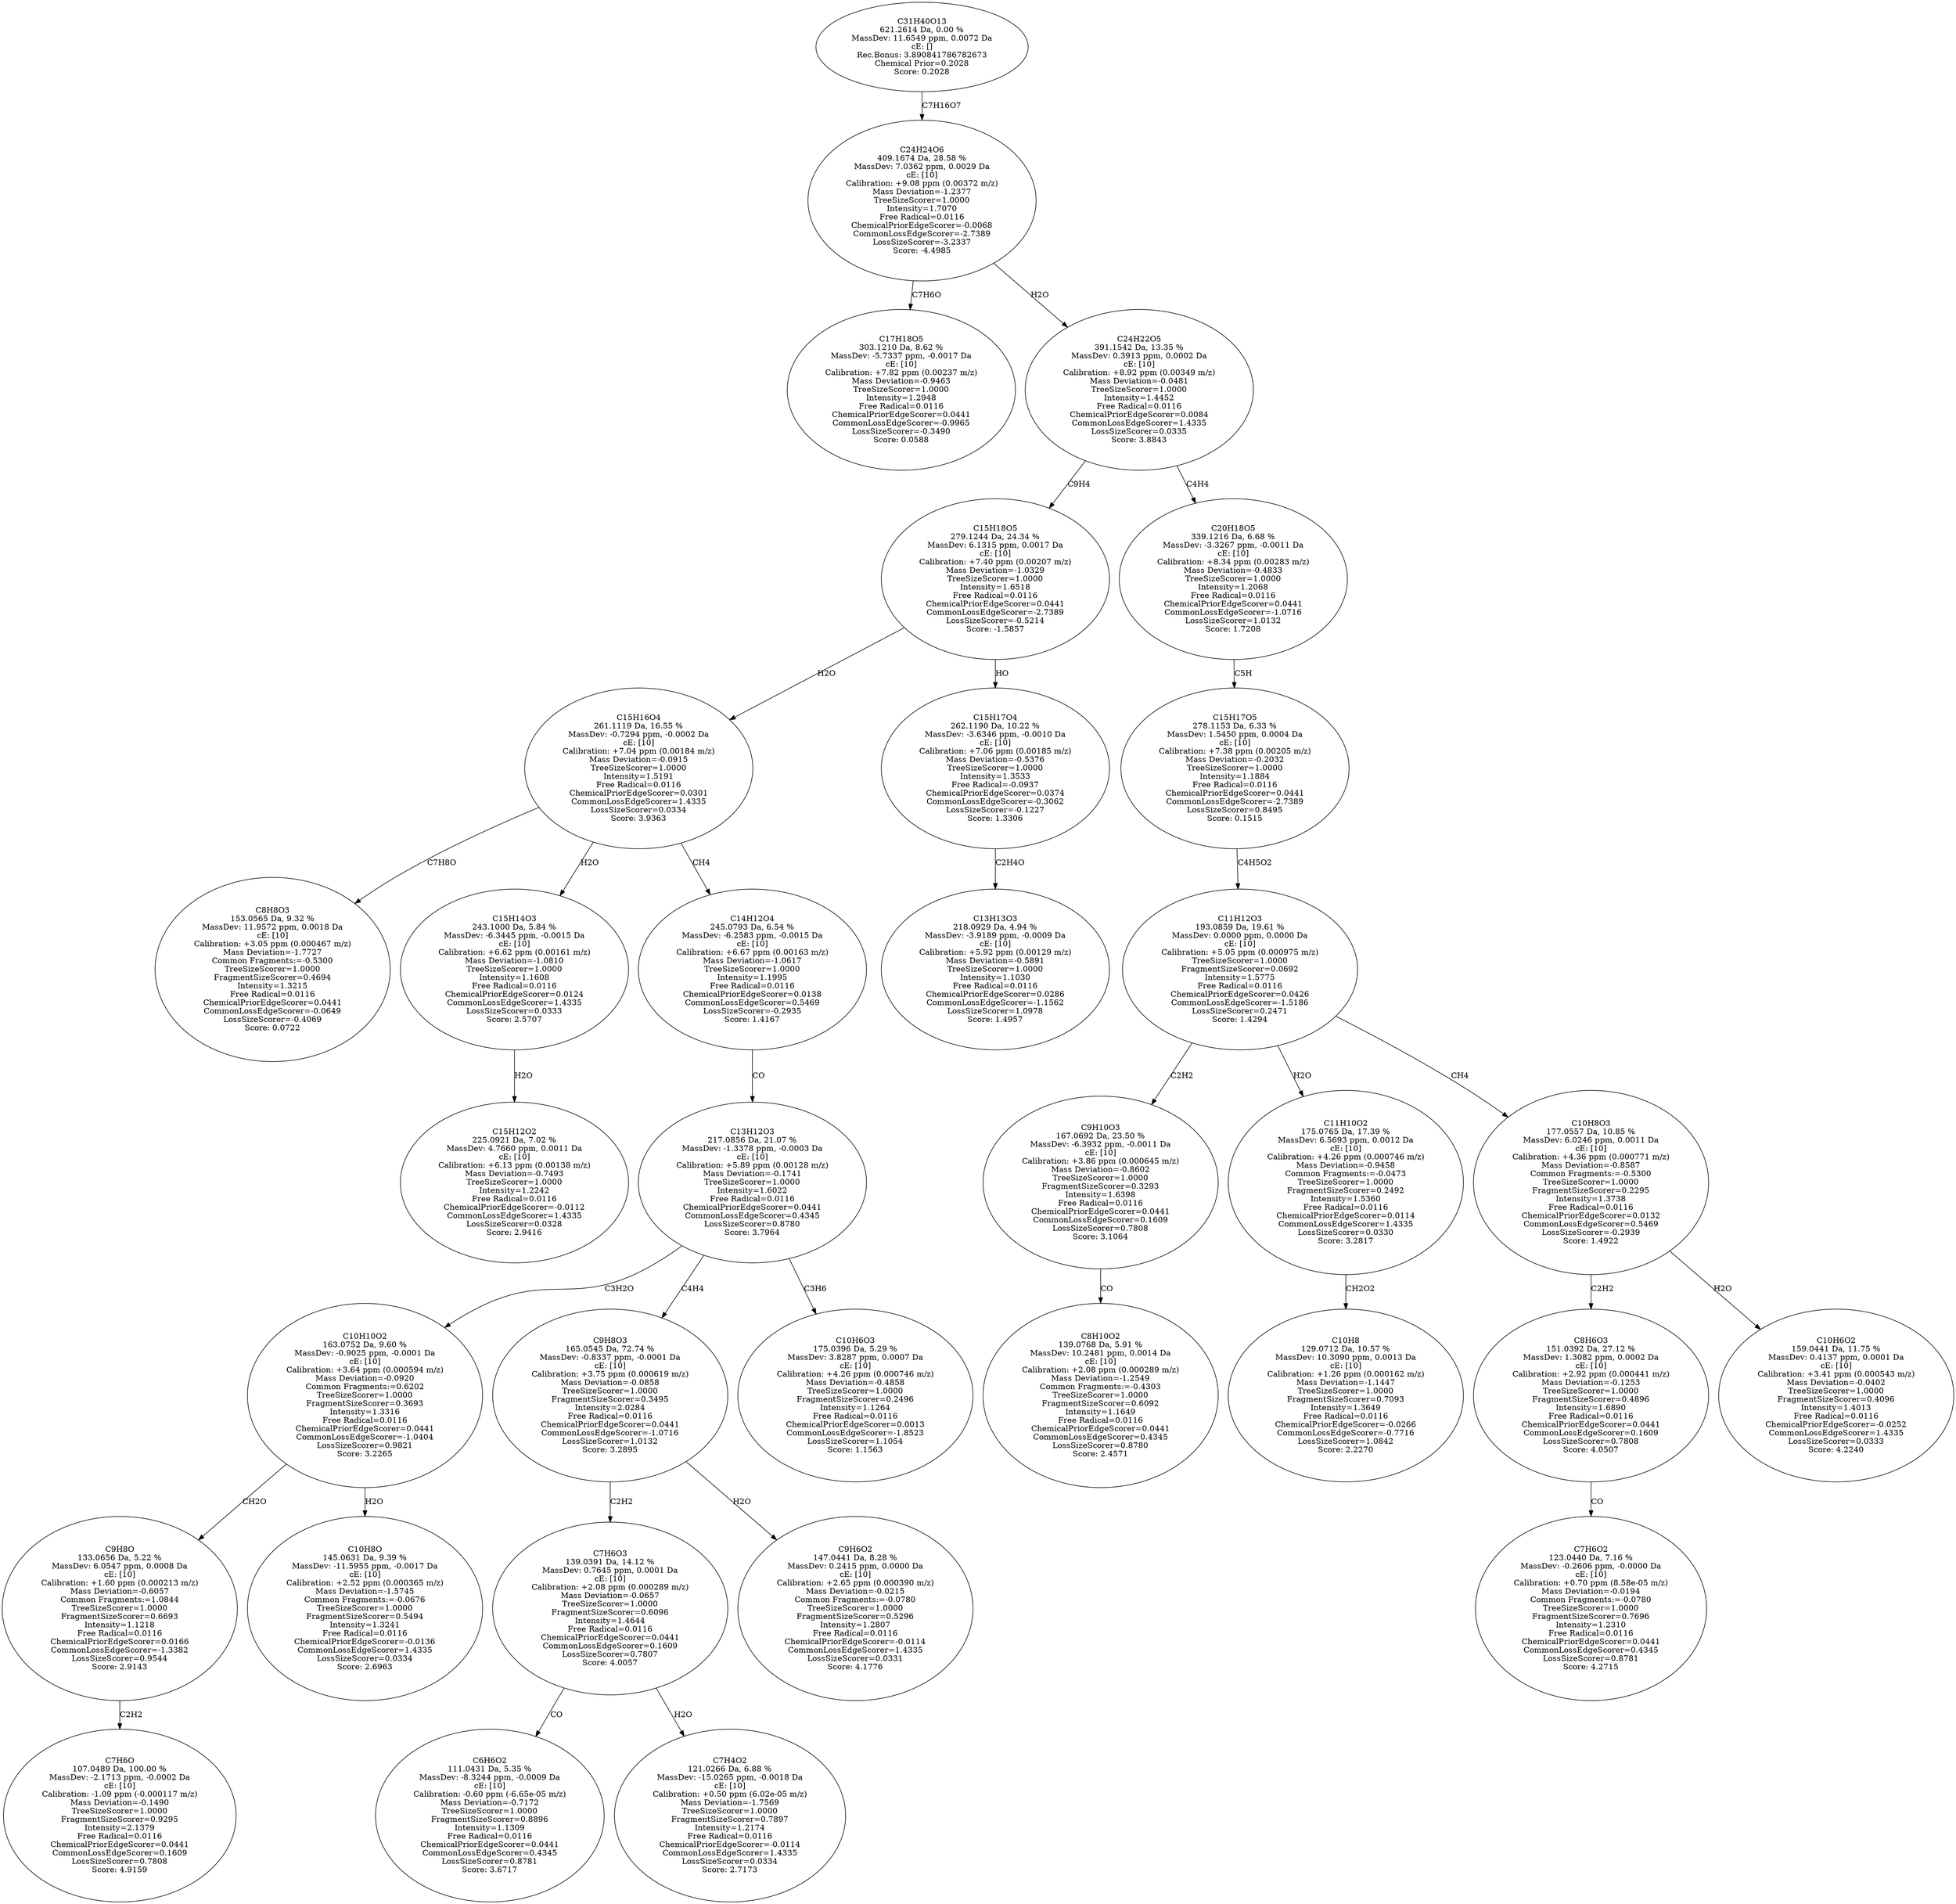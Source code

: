 strict digraph {
v1 [label="C17H18O5\n303.1210 Da, 8.62 %\nMassDev: -5.7337 ppm, -0.0017 Da\ncE: [10]\nCalibration: +7.82 ppm (0.00237 m/z)\nMass Deviation=-0.9463\nTreeSizeScorer=1.0000\nIntensity=1.2948\nFree Radical=0.0116\nChemicalPriorEdgeScorer=0.0441\nCommonLossEdgeScorer=-0.9965\nLossSizeScorer=-0.3490\nScore: 0.0588"];
v2 [label="C8H8O3\n153.0565 Da, 9.32 %\nMassDev: 11.9572 ppm, 0.0018 Da\ncE: [10]\nCalibration: +3.05 ppm (0.000467 m/z)\nMass Deviation=-1.7727\nCommon Fragments:=-0.5300\nTreeSizeScorer=1.0000\nFragmentSizeScorer=0.4694\nIntensity=1.3215\nFree Radical=0.0116\nChemicalPriorEdgeScorer=0.0441\nCommonLossEdgeScorer=-0.0649\nLossSizeScorer=-0.4069\nScore: 0.0722"];
v3 [label="C15H12O2\n225.0921 Da, 7.02 %\nMassDev: 4.7660 ppm, 0.0011 Da\ncE: [10]\nCalibration: +6.13 ppm (0.00138 m/z)\nMass Deviation=-0.7493\nTreeSizeScorer=1.0000\nIntensity=1.2242\nFree Radical=0.0116\nChemicalPriorEdgeScorer=-0.0112\nCommonLossEdgeScorer=1.4335\nLossSizeScorer=0.0328\nScore: 2.9416"];
v4 [label="C15H14O3\n243.1000 Da, 5.84 %\nMassDev: -6.3445 ppm, -0.0015 Da\ncE: [10]\nCalibration: +6.62 ppm (0.00161 m/z)\nMass Deviation=-1.0810\nTreeSizeScorer=1.0000\nIntensity=1.1608\nFree Radical=0.0116\nChemicalPriorEdgeScorer=0.0124\nCommonLossEdgeScorer=1.4335\nLossSizeScorer=0.0333\nScore: 2.5707"];
v5 [label="C7H6O\n107.0489 Da, 100.00 %\nMassDev: -2.1713 ppm, -0.0002 Da\ncE: [10]\nCalibration: -1.09 ppm (-0.000117 m/z)\nMass Deviation=-0.1490\nTreeSizeScorer=1.0000\nFragmentSizeScorer=0.9295\nIntensity=2.1379\nFree Radical=0.0116\nChemicalPriorEdgeScorer=0.0441\nCommonLossEdgeScorer=0.1609\nLossSizeScorer=0.7808\nScore: 4.9159"];
v6 [label="C9H8O\n133.0656 Da, 5.22 %\nMassDev: 6.0547 ppm, 0.0008 Da\ncE: [10]\nCalibration: +1.60 ppm (0.000213 m/z)\nMass Deviation=-0.6057\nCommon Fragments:=1.0844\nTreeSizeScorer=1.0000\nFragmentSizeScorer=0.6693\nIntensity=1.1218\nFree Radical=0.0116\nChemicalPriorEdgeScorer=0.0166\nCommonLossEdgeScorer=-1.3382\nLossSizeScorer=0.9544\nScore: 2.9143"];
v7 [label="C10H8O\n145.0631 Da, 9.39 %\nMassDev: -11.5955 ppm, -0.0017 Da\ncE: [10]\nCalibration: +2.52 ppm (0.000365 m/z)\nMass Deviation=-1.5745\nCommon Fragments:=-0.0676\nTreeSizeScorer=1.0000\nFragmentSizeScorer=0.5494\nIntensity=1.3241\nFree Radical=0.0116\nChemicalPriorEdgeScorer=-0.0136\nCommonLossEdgeScorer=1.4335\nLossSizeScorer=0.0334\nScore: 2.6963"];
v8 [label="C10H10O2\n163.0752 Da, 9.60 %\nMassDev: -0.9025 ppm, -0.0001 Da\ncE: [10]\nCalibration: +3.64 ppm (0.000594 m/z)\nMass Deviation=-0.0920\nCommon Fragments:=0.6202\nTreeSizeScorer=1.0000\nFragmentSizeScorer=0.3693\nIntensity=1.3316\nFree Radical=0.0116\nChemicalPriorEdgeScorer=0.0441\nCommonLossEdgeScorer=-1.0404\nLossSizeScorer=0.9821\nScore: 3.2265"];
v9 [label="C6H6O2\n111.0431 Da, 5.35 %\nMassDev: -8.3244 ppm, -0.0009 Da\ncE: [10]\nCalibration: -0.60 ppm (-6.65e-05 m/z)\nMass Deviation=-0.7172\nTreeSizeScorer=1.0000\nFragmentSizeScorer=0.8896\nIntensity=1.1309\nFree Radical=0.0116\nChemicalPriorEdgeScorer=0.0441\nCommonLossEdgeScorer=0.4345\nLossSizeScorer=0.8781\nScore: 3.6717"];
v10 [label="C7H4O2\n121.0266 Da, 6.88 %\nMassDev: -15.0265 ppm, -0.0018 Da\ncE: [10]\nCalibration: +0.50 ppm (6.02e-05 m/z)\nMass Deviation=-1.7569\nTreeSizeScorer=1.0000\nFragmentSizeScorer=0.7897\nIntensity=1.2174\nFree Radical=0.0116\nChemicalPriorEdgeScorer=-0.0114\nCommonLossEdgeScorer=1.4335\nLossSizeScorer=0.0334\nScore: 2.7173"];
v11 [label="C7H6O3\n139.0391 Da, 14.12 %\nMassDev: 0.7645 ppm, 0.0001 Da\ncE: [10]\nCalibration: +2.08 ppm (0.000289 m/z)\nMass Deviation=-0.0657\nTreeSizeScorer=1.0000\nFragmentSizeScorer=0.6096\nIntensity=1.4644\nFree Radical=0.0116\nChemicalPriorEdgeScorer=0.0441\nCommonLossEdgeScorer=0.1609\nLossSizeScorer=0.7807\nScore: 4.0057"];
v12 [label="C9H6O2\n147.0441 Da, 8.28 %\nMassDev: 0.2415 ppm, 0.0000 Da\ncE: [10]\nCalibration: +2.65 ppm (0.000390 m/z)\nMass Deviation=-0.0215\nCommon Fragments:=-0.0780\nTreeSizeScorer=1.0000\nFragmentSizeScorer=0.5296\nIntensity=1.2807\nFree Radical=0.0116\nChemicalPriorEdgeScorer=-0.0114\nCommonLossEdgeScorer=1.4335\nLossSizeScorer=0.0331\nScore: 4.1776"];
v13 [label="C9H8O3\n165.0545 Da, 72.74 %\nMassDev: -0.8337 ppm, -0.0001 Da\ncE: [10]\nCalibration: +3.75 ppm (0.000619 m/z)\nMass Deviation=-0.0858\nTreeSizeScorer=1.0000\nFragmentSizeScorer=0.3495\nIntensity=2.0284\nFree Radical=0.0116\nChemicalPriorEdgeScorer=0.0441\nCommonLossEdgeScorer=-1.0716\nLossSizeScorer=1.0132\nScore: 3.2895"];
v14 [label="C10H6O3\n175.0396 Da, 5.29 %\nMassDev: 3.8287 ppm, 0.0007 Da\ncE: [10]\nCalibration: +4.26 ppm (0.000746 m/z)\nMass Deviation=-0.4858\nTreeSizeScorer=1.0000\nFragmentSizeScorer=0.2496\nIntensity=1.1264\nFree Radical=0.0116\nChemicalPriorEdgeScorer=0.0013\nCommonLossEdgeScorer=-1.8523\nLossSizeScorer=1.1054\nScore: 1.1563"];
v15 [label="C13H12O3\n217.0856 Da, 21.07 %\nMassDev: -1.3378 ppm, -0.0003 Da\ncE: [10]\nCalibration: +5.89 ppm (0.00128 m/z)\nMass Deviation=-0.1741\nTreeSizeScorer=1.0000\nIntensity=1.6022\nFree Radical=0.0116\nChemicalPriorEdgeScorer=0.0441\nCommonLossEdgeScorer=0.4345\nLossSizeScorer=0.8780\nScore: 3.7964"];
v16 [label="C14H12O4\n245.0793 Da, 6.54 %\nMassDev: -6.2583 ppm, -0.0015 Da\ncE: [10]\nCalibration: +6.67 ppm (0.00163 m/z)\nMass Deviation=-1.0617\nTreeSizeScorer=1.0000\nIntensity=1.1995\nFree Radical=0.0116\nChemicalPriorEdgeScorer=0.0138\nCommonLossEdgeScorer=0.5469\nLossSizeScorer=-0.2935\nScore: 1.4167"];
v17 [label="C15H16O4\n261.1119 Da, 16.55 %\nMassDev: -0.7294 ppm, -0.0002 Da\ncE: [10]\nCalibration: +7.04 ppm (0.00184 m/z)\nMass Deviation=-0.0915\nTreeSizeScorer=1.0000\nIntensity=1.5191\nFree Radical=0.0116\nChemicalPriorEdgeScorer=0.0301\nCommonLossEdgeScorer=1.4335\nLossSizeScorer=0.0334\nScore: 3.9363"];
v18 [label="C13H13O3\n218.0929 Da, 4.94 %\nMassDev: -3.9189 ppm, -0.0009 Da\ncE: [10]\nCalibration: +5.92 ppm (0.00129 m/z)\nMass Deviation=-0.5891\nTreeSizeScorer=1.0000\nIntensity=1.1030\nFree Radical=0.0116\nChemicalPriorEdgeScorer=0.0286\nCommonLossEdgeScorer=-1.1562\nLossSizeScorer=1.0978\nScore: 1.4957"];
v19 [label="C15H17O4\n262.1190 Da, 10.22 %\nMassDev: -3.6346 ppm, -0.0010 Da\ncE: [10]\nCalibration: +7.06 ppm (0.00185 m/z)\nMass Deviation=-0.5376\nTreeSizeScorer=1.0000\nIntensity=1.3533\nFree Radical=-0.0937\nChemicalPriorEdgeScorer=0.0374\nCommonLossEdgeScorer=-0.3062\nLossSizeScorer=-0.1227\nScore: 1.3306"];
v20 [label="C15H18O5\n279.1244 Da, 24.34 %\nMassDev: 6.1315 ppm, 0.0017 Da\ncE: [10]\nCalibration: +7.40 ppm (0.00207 m/z)\nMass Deviation=-1.0329\nTreeSizeScorer=1.0000\nIntensity=1.6518\nFree Radical=0.0116\nChemicalPriorEdgeScorer=0.0441\nCommonLossEdgeScorer=-2.7389\nLossSizeScorer=-0.5214\nScore: -1.5857"];
v21 [label="C8H10O2\n139.0768 Da, 5.91 %\nMassDev: 10.2481 ppm, 0.0014 Da\ncE: [10]\nCalibration: +2.08 ppm (0.000289 m/z)\nMass Deviation=-1.2549\nCommon Fragments:=-0.4303\nTreeSizeScorer=1.0000\nFragmentSizeScorer=0.6092\nIntensity=1.1649\nFree Radical=0.0116\nChemicalPriorEdgeScorer=0.0441\nCommonLossEdgeScorer=0.4345\nLossSizeScorer=0.8780\nScore: 2.4571"];
v22 [label="C9H10O3\n167.0692 Da, 23.50 %\nMassDev: -6.3932 ppm, -0.0011 Da\ncE: [10]\nCalibration: +3.86 ppm (0.000645 m/z)\nMass Deviation=-0.8602\nTreeSizeScorer=1.0000\nFragmentSizeScorer=0.3293\nIntensity=1.6398\nFree Radical=0.0116\nChemicalPriorEdgeScorer=0.0441\nCommonLossEdgeScorer=0.1609\nLossSizeScorer=0.7808\nScore: 3.1064"];
v23 [label="C10H8\n129.0712 Da, 10.57 %\nMassDev: 10.3090 ppm, 0.0013 Da\ncE: [10]\nCalibration: +1.26 ppm (0.000162 m/z)\nMass Deviation=-1.1447\nTreeSizeScorer=1.0000\nFragmentSizeScorer=0.7093\nIntensity=1.3649\nFree Radical=0.0116\nChemicalPriorEdgeScorer=-0.0266\nCommonLossEdgeScorer=-0.7716\nLossSizeScorer=1.0842\nScore: 2.2270"];
v24 [label="C11H10O2\n175.0765 Da, 17.39 %\nMassDev: 6.5693 ppm, 0.0012 Da\ncE: [10]\nCalibration: +4.26 ppm (0.000746 m/z)\nMass Deviation=-0.9458\nCommon Fragments:=-0.0473\nTreeSizeScorer=1.0000\nFragmentSizeScorer=0.2492\nIntensity=1.5360\nFree Radical=0.0116\nChemicalPriorEdgeScorer=0.0114\nCommonLossEdgeScorer=1.4335\nLossSizeScorer=0.0330\nScore: 3.2817"];
v25 [label="C7H6O2\n123.0440 Da, 7.16 %\nMassDev: -0.2606 ppm, -0.0000 Da\ncE: [10]\nCalibration: +0.70 ppm (8.58e-05 m/z)\nMass Deviation=-0.0194\nCommon Fragments:=-0.0780\nTreeSizeScorer=1.0000\nFragmentSizeScorer=0.7696\nIntensity=1.2310\nFree Radical=0.0116\nChemicalPriorEdgeScorer=0.0441\nCommonLossEdgeScorer=0.4345\nLossSizeScorer=0.8781\nScore: 4.2715"];
v26 [label="C8H6O3\n151.0392 Da, 27.12 %\nMassDev: 1.3082 ppm, 0.0002 Da\ncE: [10]\nCalibration: +2.92 ppm (0.000441 m/z)\nMass Deviation=-0.1253\nTreeSizeScorer=1.0000\nFragmentSizeScorer=0.4896\nIntensity=1.6890\nFree Radical=0.0116\nChemicalPriorEdgeScorer=0.0441\nCommonLossEdgeScorer=0.1609\nLossSizeScorer=0.7808\nScore: 4.0507"];
v27 [label="C10H6O2\n159.0441 Da, 11.75 %\nMassDev: 0.4137 ppm, 0.0001 Da\ncE: [10]\nCalibration: +3.41 ppm (0.000543 m/z)\nMass Deviation=-0.0402\nTreeSizeScorer=1.0000\nFragmentSizeScorer=0.4096\nIntensity=1.4013\nFree Radical=0.0116\nChemicalPriorEdgeScorer=-0.0252\nCommonLossEdgeScorer=1.4335\nLossSizeScorer=0.0333\nScore: 4.2240"];
v28 [label="C10H8O3\n177.0557 Da, 10.85 %\nMassDev: 6.0246 ppm, 0.0011 Da\ncE: [10]\nCalibration: +4.36 ppm (0.000771 m/z)\nMass Deviation=-0.8587\nCommon Fragments:=-0.5300\nTreeSizeScorer=1.0000\nFragmentSizeScorer=0.2295\nIntensity=1.3738\nFree Radical=0.0116\nChemicalPriorEdgeScorer=0.0132\nCommonLossEdgeScorer=0.5469\nLossSizeScorer=-0.2939\nScore: 1.4922"];
v29 [label="C11H12O3\n193.0859 Da, 19.61 %\nMassDev: 0.0000 ppm, 0.0000 Da\ncE: [10]\nCalibration: +5.05 ppm (0.000975 m/z)\nTreeSizeScorer=1.0000\nFragmentSizeScorer=0.0692\nIntensity=1.5775\nFree Radical=0.0116\nChemicalPriorEdgeScorer=0.0426\nCommonLossEdgeScorer=-1.5186\nLossSizeScorer=0.2471\nScore: 1.4294"];
v30 [label="C15H17O5\n278.1153 Da, 6.33 %\nMassDev: 1.5450 ppm, 0.0004 Da\ncE: [10]\nCalibration: +7.38 ppm (0.00205 m/z)\nMass Deviation=-0.2032\nTreeSizeScorer=1.0000\nIntensity=1.1884\nFree Radical=0.0116\nChemicalPriorEdgeScorer=0.0441\nCommonLossEdgeScorer=-2.7389\nLossSizeScorer=0.8495\nScore: 0.1515"];
v31 [label="C20H18O5\n339.1216 Da, 6.68 %\nMassDev: -3.3267 ppm, -0.0011 Da\ncE: [10]\nCalibration: +8.34 ppm (0.00283 m/z)\nMass Deviation=-0.4833\nTreeSizeScorer=1.0000\nIntensity=1.2068\nFree Radical=0.0116\nChemicalPriorEdgeScorer=0.0441\nCommonLossEdgeScorer=-1.0716\nLossSizeScorer=1.0132\nScore: 1.7208"];
v32 [label="C24H22O5\n391.1542 Da, 13.35 %\nMassDev: 0.3913 ppm, 0.0002 Da\ncE: [10]\nCalibration: +8.92 ppm (0.00349 m/z)\nMass Deviation=-0.0481\nTreeSizeScorer=1.0000\nIntensity=1.4452\nFree Radical=0.0116\nChemicalPriorEdgeScorer=0.0084\nCommonLossEdgeScorer=1.4335\nLossSizeScorer=0.0335\nScore: 3.8843"];
v33 [label="C24H24O6\n409.1674 Da, 28.58 %\nMassDev: 7.0362 ppm, 0.0029 Da\ncE: [10]\nCalibration: +9.08 ppm (0.00372 m/z)\nMass Deviation=-1.2377\nTreeSizeScorer=1.0000\nIntensity=1.7070\nFree Radical=0.0116\nChemicalPriorEdgeScorer=-0.0068\nCommonLossEdgeScorer=-2.7389\nLossSizeScorer=-3.2337\nScore: -4.4985"];
v34 [label="C31H40O13\n621.2614 Da, 0.00 %\nMassDev: 11.6549 ppm, 0.0072 Da\ncE: []\nRec.Bonus: 3.890841786782673\nChemical Prior=0.2028\nScore: 0.2028"];
v33 -> v1 [label="C7H6O"];
v17 -> v2 [label="C7H8O"];
v4 -> v3 [label="H2O"];
v17 -> v4 [label="H2O"];
v6 -> v5 [label="C2H2"];
v8 -> v6 [label="CH2O"];
v8 -> v7 [label="H2O"];
v15 -> v8 [label="C3H2O"];
v11 -> v9 [label="CO"];
v11 -> v10 [label="H2O"];
v13 -> v11 [label="C2H2"];
v13 -> v12 [label="H2O"];
v15 -> v13 [label="C4H4"];
v15 -> v14 [label="C3H6"];
v16 -> v15 [label="CO"];
v17 -> v16 [label="CH4"];
v20 -> v17 [label="H2O"];
v19 -> v18 [label="C2H4O"];
v20 -> v19 [label="HO"];
v32 -> v20 [label="C9H4"];
v22 -> v21 [label="CO"];
v29 -> v22 [label="C2H2"];
v24 -> v23 [label="CH2O2"];
v29 -> v24 [label="H2O"];
v26 -> v25 [label="CO"];
v28 -> v26 [label="C2H2"];
v28 -> v27 [label="H2O"];
v29 -> v28 [label="CH4"];
v30 -> v29 [label="C4H5O2"];
v31 -> v30 [label="C5H"];
v32 -> v31 [label="C4H4"];
v33 -> v32 [label="H2O"];
v34 -> v33 [label="C7H16O7"];
}